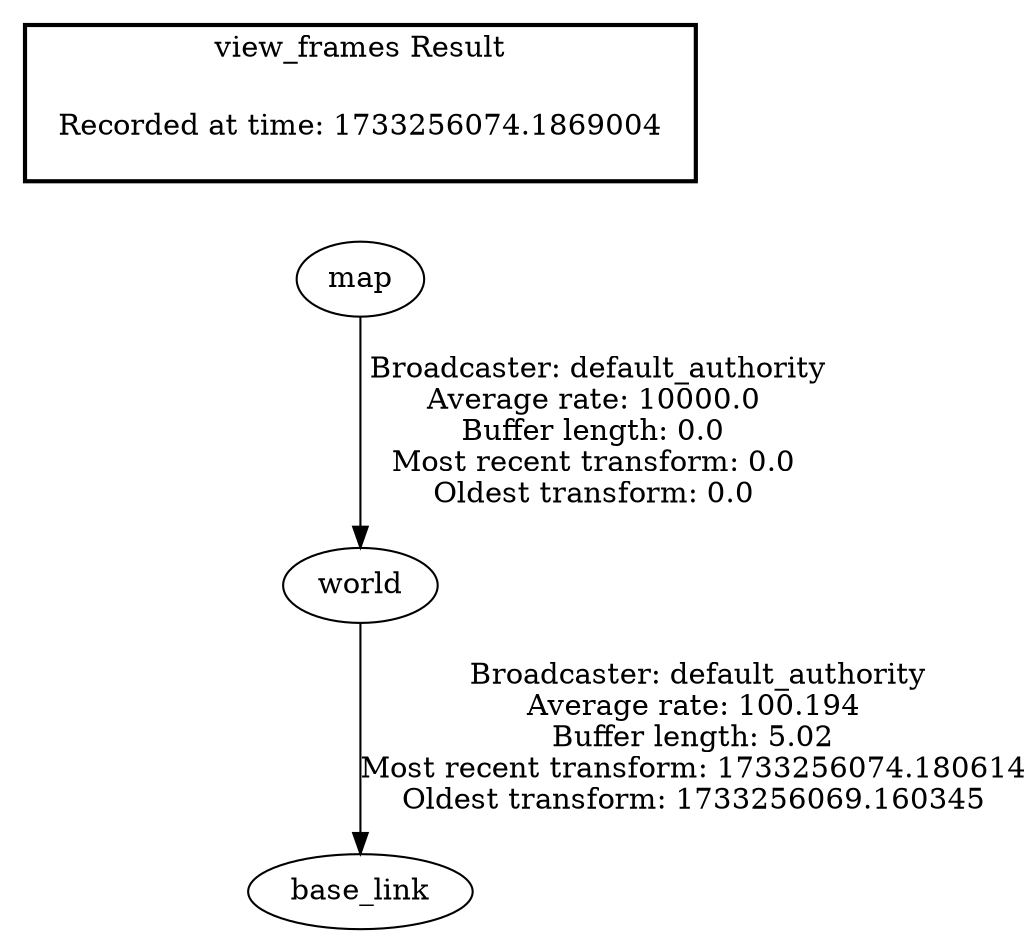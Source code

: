 digraph G {
"world" -> "base_link"[label=" Broadcaster: default_authority\nAverage rate: 100.194\nBuffer length: 5.02\nMost recent transform: 1733256074.180614\nOldest transform: 1733256069.160345\n"];
"map" -> "world"[label=" Broadcaster: default_authority\nAverage rate: 10000.0\nBuffer length: 0.0\nMost recent transform: 0.0\nOldest transform: 0.0\n"];
edge [style=invis];
 subgraph cluster_legend { style=bold; color=black; label ="view_frames Result";
"Recorded at time: 1733256074.1869004"[ shape=plaintext ] ;
}->"map";
}